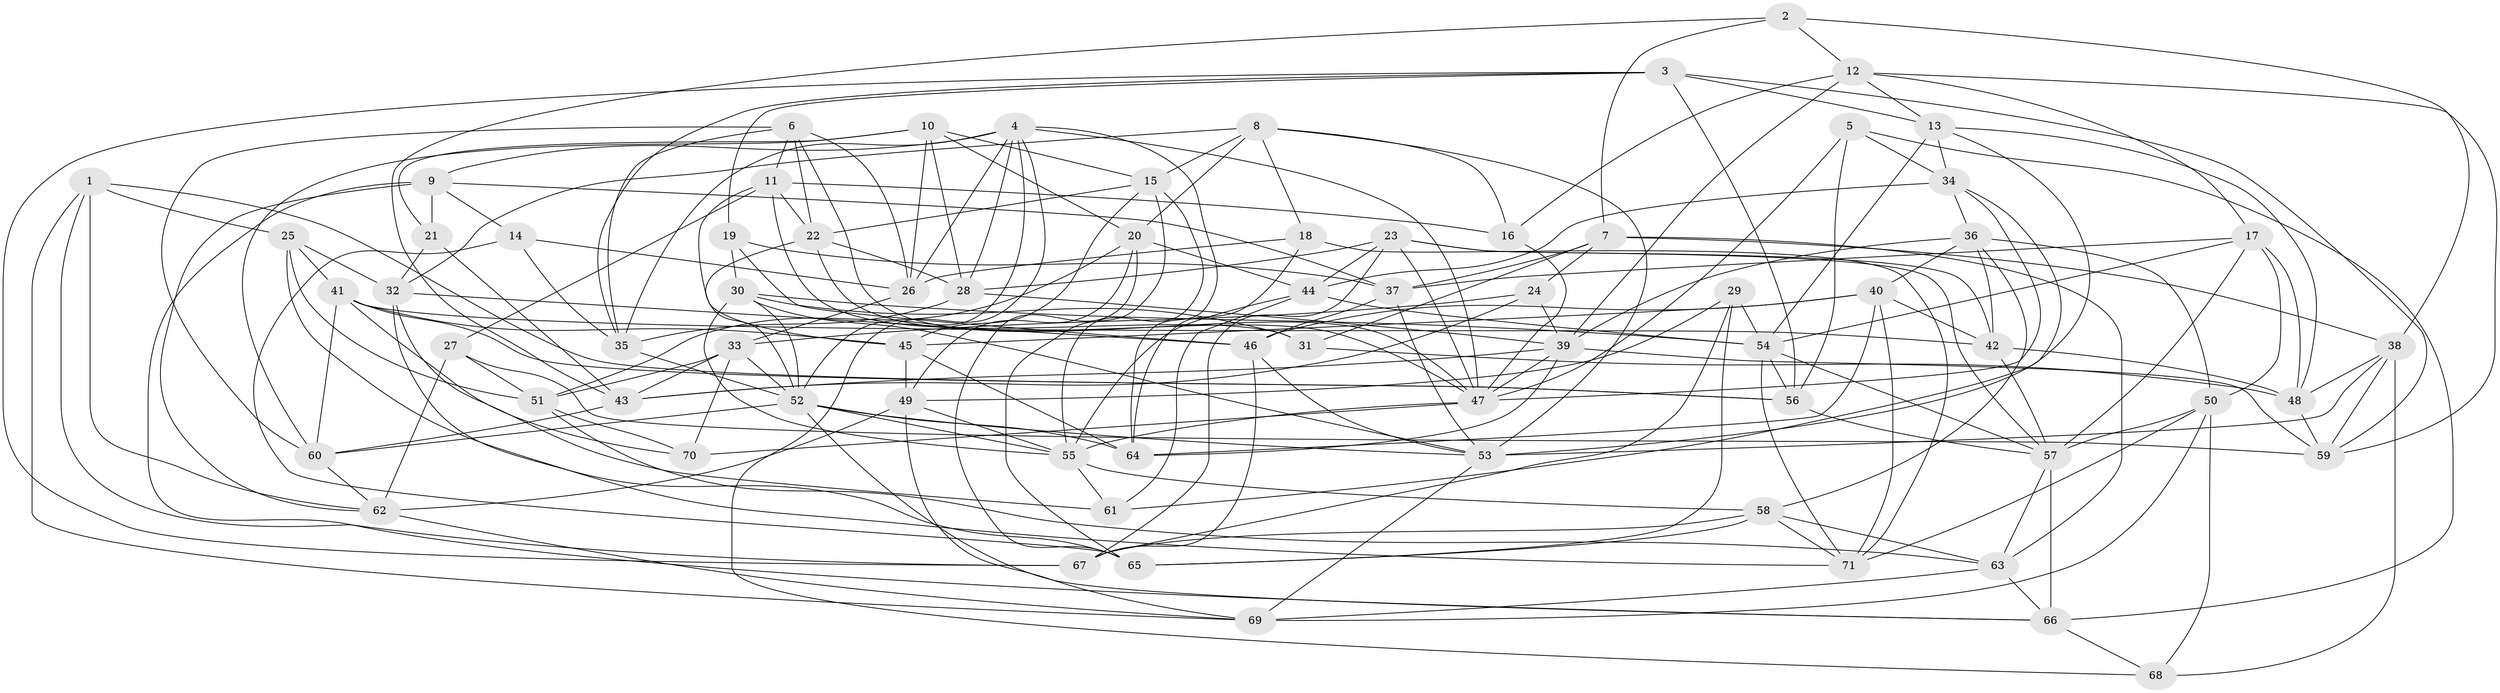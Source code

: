 // original degree distribution, {4: 1.0}
// Generated by graph-tools (version 1.1) at 2025/50/03/09/25 03:50:53]
// undirected, 71 vertices, 208 edges
graph export_dot {
graph [start="1"]
  node [color=gray90,style=filled];
  1;
  2;
  3;
  4;
  5;
  6;
  7;
  8;
  9;
  10;
  11;
  12;
  13;
  14;
  15;
  16;
  17;
  18;
  19;
  20;
  21;
  22;
  23;
  24;
  25;
  26;
  27;
  28;
  29;
  30;
  31;
  32;
  33;
  34;
  35;
  36;
  37;
  38;
  39;
  40;
  41;
  42;
  43;
  44;
  45;
  46;
  47;
  48;
  49;
  50;
  51;
  52;
  53;
  54;
  55;
  56;
  57;
  58;
  59;
  60;
  61;
  62;
  63;
  64;
  65;
  66;
  67;
  68;
  69;
  70;
  71;
  1 -- 25 [weight=2.0];
  1 -- 56 [weight=1.0];
  1 -- 62 [weight=1.0];
  1 -- 67 [weight=1.0];
  1 -- 69 [weight=1.0];
  2 -- 7 [weight=1.0];
  2 -- 12 [weight=1.0];
  2 -- 38 [weight=1.0];
  2 -- 43 [weight=1.0];
  3 -- 13 [weight=1.0];
  3 -- 19 [weight=1.0];
  3 -- 35 [weight=1.0];
  3 -- 56 [weight=1.0];
  3 -- 59 [weight=1.0];
  3 -- 67 [weight=1.0];
  4 -- 9 [weight=1.0];
  4 -- 26 [weight=1.0];
  4 -- 28 [weight=1.0];
  4 -- 35 [weight=1.0];
  4 -- 47 [weight=1.0];
  4 -- 52 [weight=1.0];
  4 -- 64 [weight=1.0];
  4 -- 68 [weight=1.0];
  5 -- 34 [weight=1.0];
  5 -- 47 [weight=1.0];
  5 -- 56 [weight=1.0];
  5 -- 66 [weight=1.0];
  6 -- 11 [weight=1.0];
  6 -- 22 [weight=1.0];
  6 -- 26 [weight=1.0];
  6 -- 35 [weight=1.0];
  6 -- 47 [weight=1.0];
  6 -- 60 [weight=1.0];
  7 -- 24 [weight=1.0];
  7 -- 31 [weight=1.0];
  7 -- 37 [weight=1.0];
  7 -- 38 [weight=1.0];
  7 -- 63 [weight=1.0];
  8 -- 15 [weight=1.0];
  8 -- 16 [weight=1.0];
  8 -- 18 [weight=1.0];
  8 -- 20 [weight=1.0];
  8 -- 32 [weight=1.0];
  8 -- 53 [weight=1.0];
  9 -- 14 [weight=1.0];
  9 -- 21 [weight=1.0];
  9 -- 37 [weight=1.0];
  9 -- 62 [weight=1.0];
  9 -- 66 [weight=1.0];
  10 -- 15 [weight=1.0];
  10 -- 20 [weight=1.0];
  10 -- 21 [weight=1.0];
  10 -- 26 [weight=1.0];
  10 -- 28 [weight=1.0];
  10 -- 60 [weight=1.0];
  11 -- 16 [weight=1.0];
  11 -- 22 [weight=1.0];
  11 -- 27 [weight=1.0];
  11 -- 31 [weight=1.0];
  11 -- 45 [weight=1.0];
  12 -- 13 [weight=1.0];
  12 -- 16 [weight=1.0];
  12 -- 17 [weight=1.0];
  12 -- 39 [weight=1.0];
  12 -- 59 [weight=1.0];
  13 -- 34 [weight=1.0];
  13 -- 48 [weight=1.0];
  13 -- 53 [weight=1.0];
  13 -- 54 [weight=1.0];
  14 -- 26 [weight=1.0];
  14 -- 35 [weight=1.0];
  14 -- 65 [weight=1.0];
  15 -- 22 [weight=1.0];
  15 -- 45 [weight=1.0];
  15 -- 55 [weight=1.0];
  15 -- 65 [weight=1.0];
  16 -- 47 [weight=1.0];
  17 -- 37 [weight=1.0];
  17 -- 48 [weight=1.0];
  17 -- 50 [weight=1.0];
  17 -- 54 [weight=1.0];
  17 -- 57 [weight=1.0];
  18 -- 26 [weight=1.0];
  18 -- 64 [weight=1.0];
  18 -- 71 [weight=1.0];
  19 -- 30 [weight=1.0];
  19 -- 37 [weight=1.0];
  19 -- 46 [weight=1.0];
  20 -- 44 [weight=1.0];
  20 -- 49 [weight=1.0];
  20 -- 51 [weight=1.0];
  20 -- 65 [weight=1.0];
  21 -- 32 [weight=1.0];
  21 -- 43 [weight=1.0];
  22 -- 28 [weight=1.0];
  22 -- 47 [weight=1.0];
  22 -- 52 [weight=1.0];
  23 -- 28 [weight=1.0];
  23 -- 42 [weight=1.0];
  23 -- 44 [weight=1.0];
  23 -- 47 [weight=1.0];
  23 -- 57 [weight=1.0];
  23 -- 67 [weight=1.0];
  24 -- 33 [weight=1.0];
  24 -- 39 [weight=1.0];
  24 -- 43 [weight=1.0];
  25 -- 32 [weight=1.0];
  25 -- 41 [weight=1.0];
  25 -- 51 [weight=1.0];
  25 -- 71 [weight=1.0];
  26 -- 33 [weight=1.0];
  27 -- 51 [weight=1.0];
  27 -- 59 [weight=1.0];
  27 -- 62 [weight=1.0];
  28 -- 35 [weight=1.0];
  28 -- 39 [weight=1.0];
  29 -- 49 [weight=1.0];
  29 -- 54 [weight=1.0];
  29 -- 65 [weight=1.0];
  29 -- 67 [weight=1.0];
  30 -- 31 [weight=1.0];
  30 -- 52 [weight=1.0];
  30 -- 53 [weight=1.0];
  30 -- 54 [weight=1.0];
  30 -- 55 [weight=1.0];
  31 -- 48 [weight=1.0];
  32 -- 46 [weight=1.0];
  32 -- 61 [weight=1.0];
  32 -- 65 [weight=1.0];
  33 -- 43 [weight=1.0];
  33 -- 51 [weight=1.0];
  33 -- 52 [weight=1.0];
  33 -- 70 [weight=1.0];
  34 -- 36 [weight=1.0];
  34 -- 44 [weight=1.0];
  34 -- 47 [weight=1.0];
  34 -- 61 [weight=1.0];
  35 -- 52 [weight=1.0];
  36 -- 39 [weight=1.0];
  36 -- 40 [weight=1.0];
  36 -- 42 [weight=1.0];
  36 -- 50 [weight=1.0];
  36 -- 58 [weight=1.0];
  37 -- 46 [weight=1.0];
  37 -- 53 [weight=1.0];
  38 -- 48 [weight=1.0];
  38 -- 53 [weight=1.0];
  38 -- 59 [weight=1.0];
  38 -- 68 [weight=1.0];
  39 -- 43 [weight=1.0];
  39 -- 47 [weight=1.0];
  39 -- 59 [weight=1.0];
  39 -- 64 [weight=1.0];
  40 -- 42 [weight=1.0];
  40 -- 45 [weight=1.0];
  40 -- 46 [weight=1.0];
  40 -- 64 [weight=1.0];
  40 -- 71 [weight=1.0];
  41 -- 42 [weight=1.0];
  41 -- 45 [weight=1.0];
  41 -- 56 [weight=1.0];
  41 -- 60 [weight=1.0];
  41 -- 70 [weight=1.0];
  42 -- 48 [weight=1.0];
  42 -- 57 [weight=1.0];
  43 -- 60 [weight=1.0];
  44 -- 54 [weight=1.0];
  44 -- 55 [weight=1.0];
  44 -- 61 [weight=1.0];
  45 -- 49 [weight=1.0];
  45 -- 64 [weight=1.0];
  46 -- 53 [weight=1.0];
  46 -- 67 [weight=1.0];
  47 -- 55 [weight=1.0];
  47 -- 70 [weight=1.0];
  48 -- 59 [weight=1.0];
  49 -- 55 [weight=1.0];
  49 -- 62 [weight=1.0];
  49 -- 69 [weight=1.0];
  50 -- 57 [weight=1.0];
  50 -- 68 [weight=1.0];
  50 -- 69 [weight=1.0];
  50 -- 71 [weight=1.0];
  51 -- 63 [weight=1.0];
  51 -- 70 [weight=1.0];
  52 -- 53 [weight=1.0];
  52 -- 55 [weight=1.0];
  52 -- 60 [weight=1.0];
  52 -- 64 [weight=1.0];
  52 -- 66 [weight=1.0];
  53 -- 69 [weight=1.0];
  54 -- 56 [weight=1.0];
  54 -- 57 [weight=1.0];
  54 -- 71 [weight=1.0];
  55 -- 58 [weight=1.0];
  55 -- 61 [weight=1.0];
  56 -- 57 [weight=1.0];
  57 -- 63 [weight=1.0];
  57 -- 66 [weight=1.0];
  58 -- 63 [weight=1.0];
  58 -- 65 [weight=1.0];
  58 -- 67 [weight=1.0];
  58 -- 71 [weight=1.0];
  60 -- 62 [weight=1.0];
  62 -- 69 [weight=1.0];
  63 -- 66 [weight=1.0];
  63 -- 69 [weight=1.0];
  66 -- 68 [weight=1.0];
}
